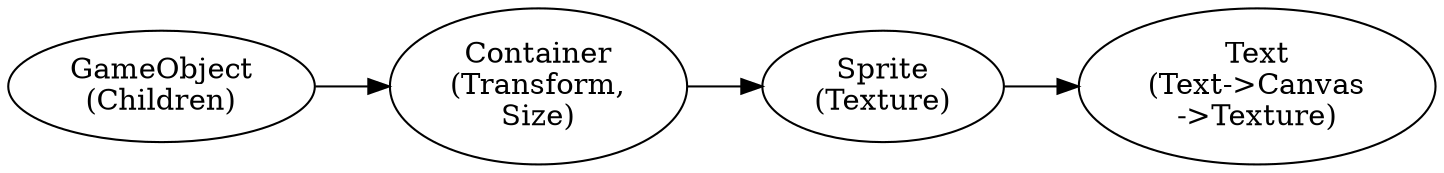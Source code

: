 digraph ClassTree {
    graph [rankdir=LR]

    GameObject[label="GameObject\n(Children)"]
    Container[label="Container\n(Transform,\nSize)"]
    Sprite[label="Sprite\n(Texture)"]
    Text[label="Text\n(Text->Canvas\n->Texture)"]

    GameObject -> Container -> Sprite -> Text
}